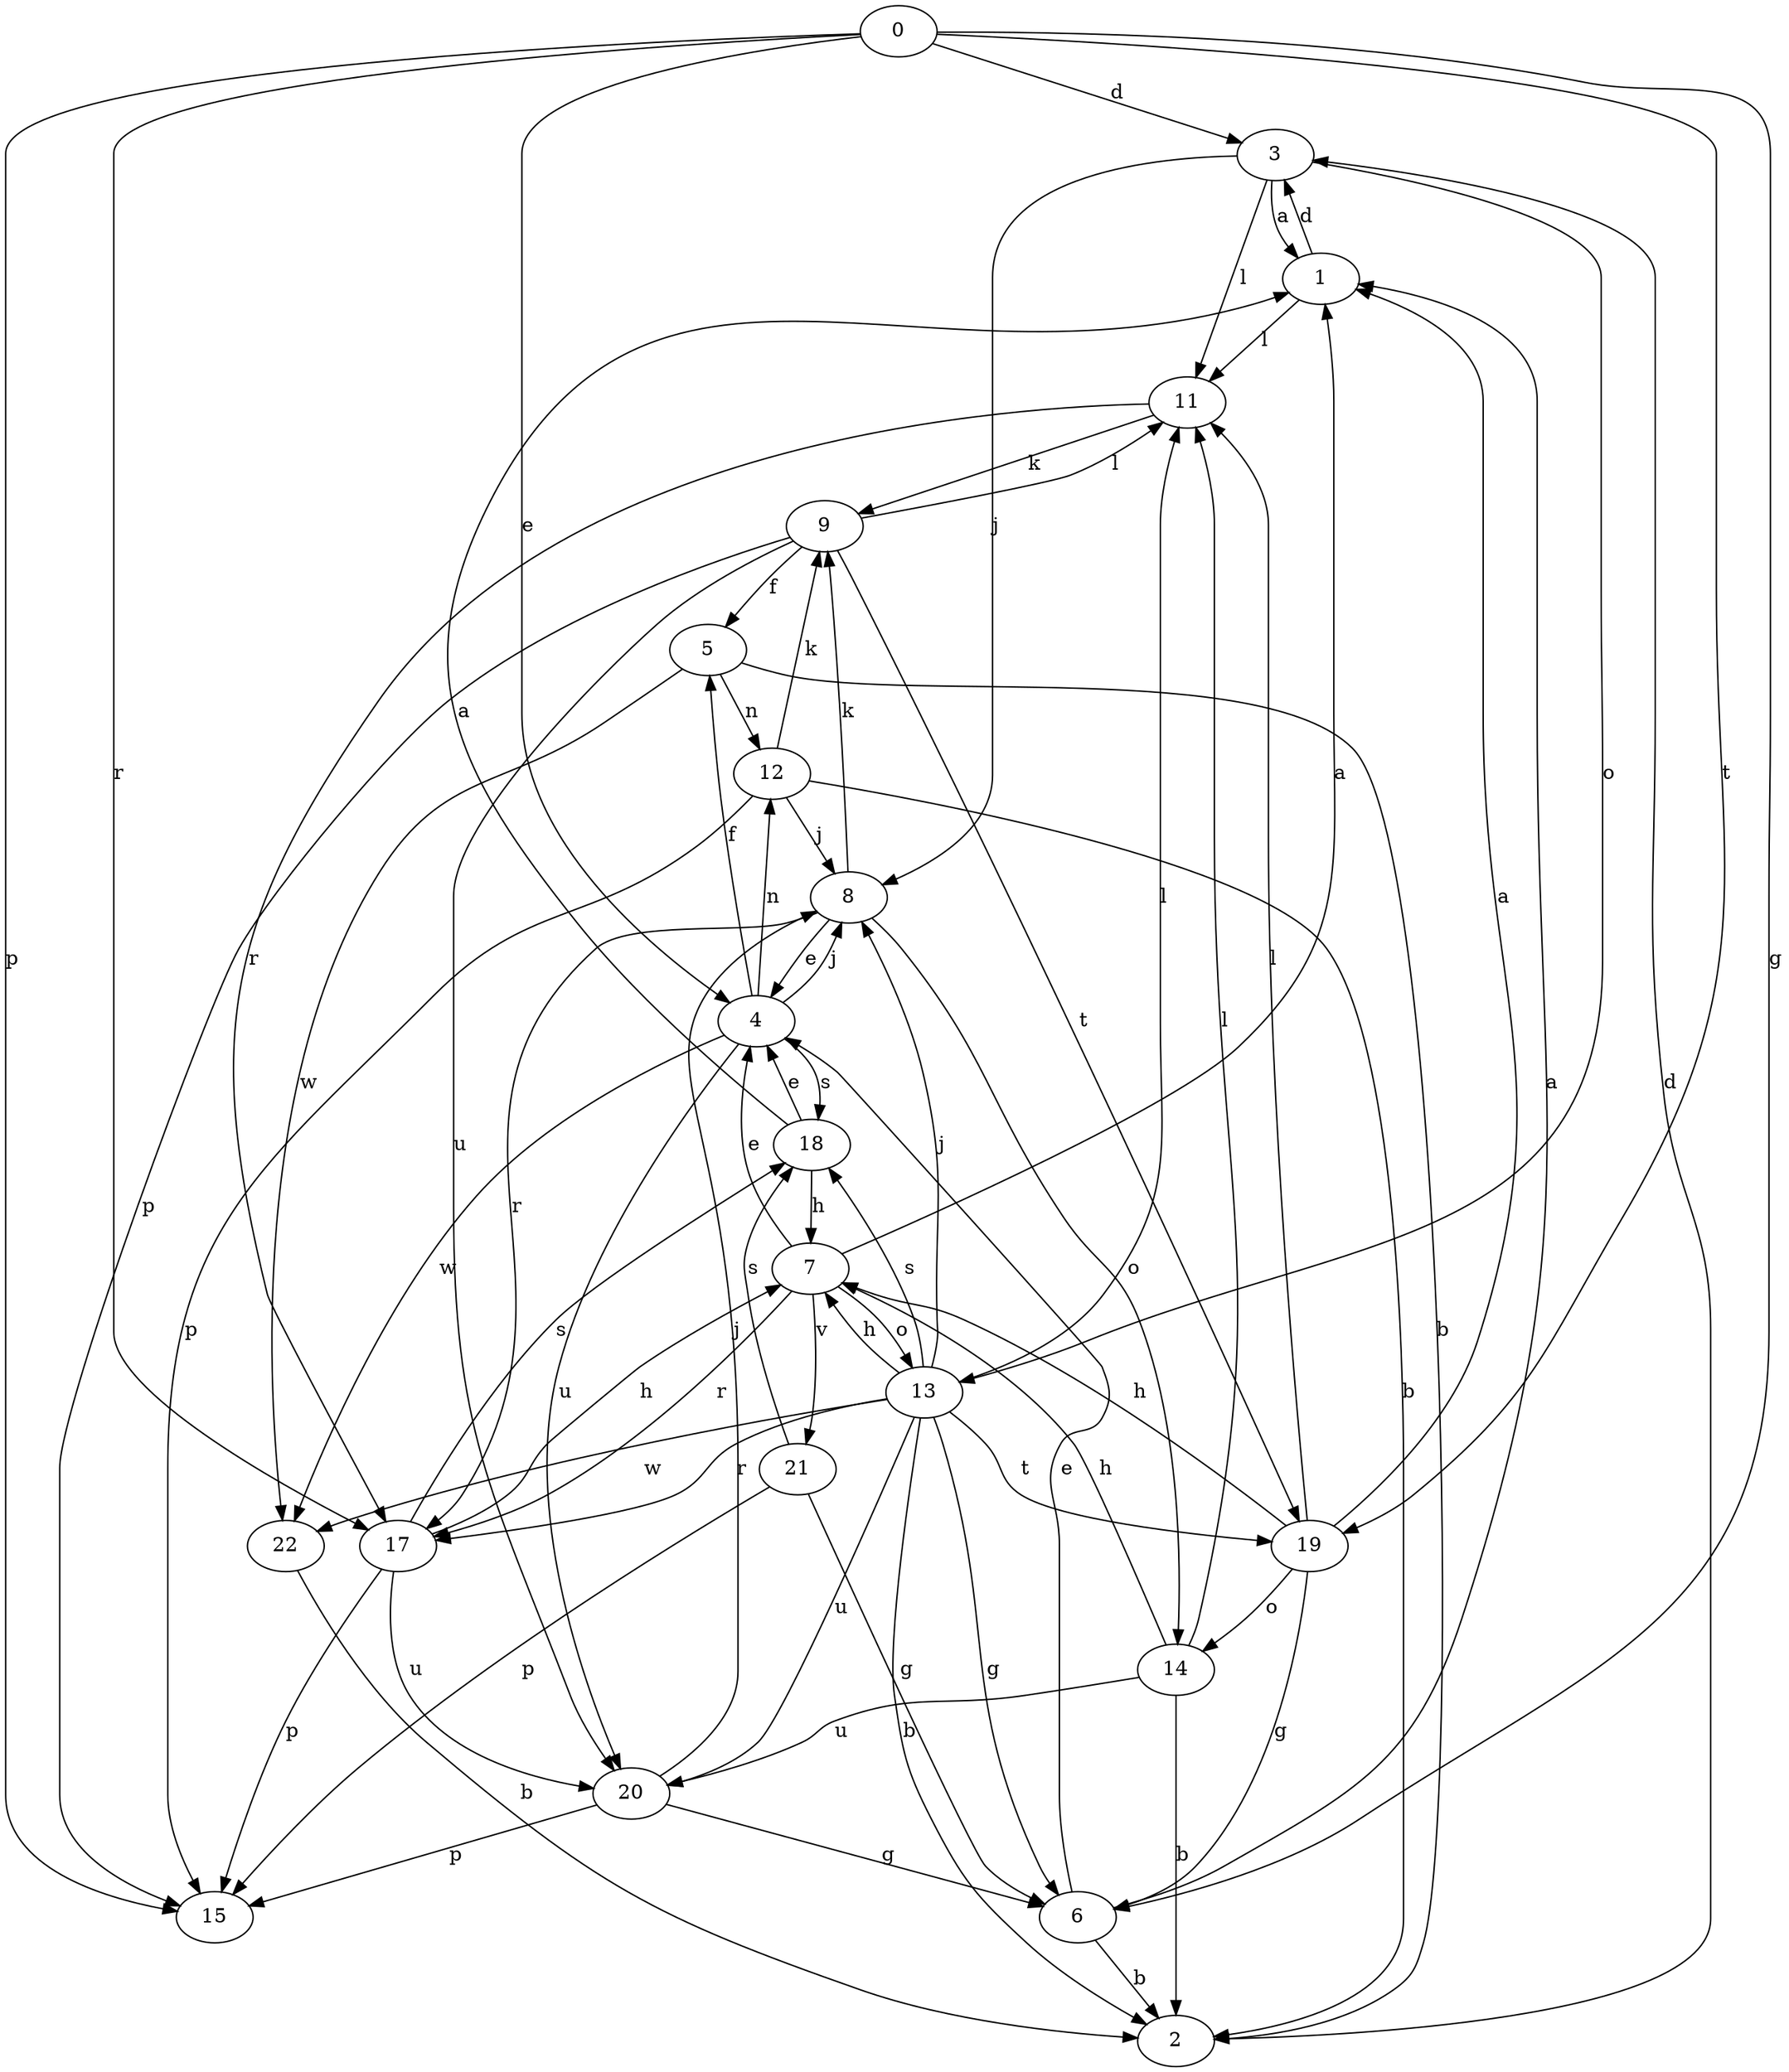 strict digraph  {
0;
1;
2;
3;
4;
5;
6;
7;
8;
9;
11;
12;
13;
14;
15;
17;
18;
19;
20;
21;
22;
0 -> 3  [label=d];
0 -> 4  [label=e];
0 -> 6  [label=g];
0 -> 15  [label=p];
0 -> 17  [label=r];
0 -> 19  [label=t];
1 -> 3  [label=d];
1 -> 11  [label=l];
2 -> 3  [label=d];
3 -> 1  [label=a];
3 -> 8  [label=j];
3 -> 11  [label=l];
3 -> 13  [label=o];
4 -> 5  [label=f];
4 -> 8  [label=j];
4 -> 12  [label=n];
4 -> 18  [label=s];
4 -> 20  [label=u];
4 -> 22  [label=w];
5 -> 2  [label=b];
5 -> 12  [label=n];
5 -> 22  [label=w];
6 -> 1  [label=a];
6 -> 2  [label=b];
6 -> 4  [label=e];
7 -> 1  [label=a];
7 -> 4  [label=e];
7 -> 13  [label=o];
7 -> 17  [label=r];
7 -> 21  [label=v];
8 -> 4  [label=e];
8 -> 9  [label=k];
8 -> 14  [label=o];
8 -> 17  [label=r];
9 -> 5  [label=f];
9 -> 11  [label=l];
9 -> 15  [label=p];
9 -> 19  [label=t];
9 -> 20  [label=u];
11 -> 9  [label=k];
11 -> 17  [label=r];
12 -> 2  [label=b];
12 -> 8  [label=j];
12 -> 9  [label=k];
12 -> 15  [label=p];
13 -> 2  [label=b];
13 -> 6  [label=g];
13 -> 7  [label=h];
13 -> 8  [label=j];
13 -> 11  [label=l];
13 -> 17  [label=r];
13 -> 18  [label=s];
13 -> 19  [label=t];
13 -> 20  [label=u];
13 -> 22  [label=w];
14 -> 2  [label=b];
14 -> 7  [label=h];
14 -> 11  [label=l];
14 -> 20  [label=u];
17 -> 7  [label=h];
17 -> 15  [label=p];
17 -> 18  [label=s];
17 -> 20  [label=u];
18 -> 1  [label=a];
18 -> 4  [label=e];
18 -> 7  [label=h];
19 -> 1  [label=a];
19 -> 6  [label=g];
19 -> 7  [label=h];
19 -> 11  [label=l];
19 -> 14  [label=o];
20 -> 6  [label=g];
20 -> 8  [label=j];
20 -> 15  [label=p];
21 -> 6  [label=g];
21 -> 15  [label=p];
21 -> 18  [label=s];
22 -> 2  [label=b];
}
